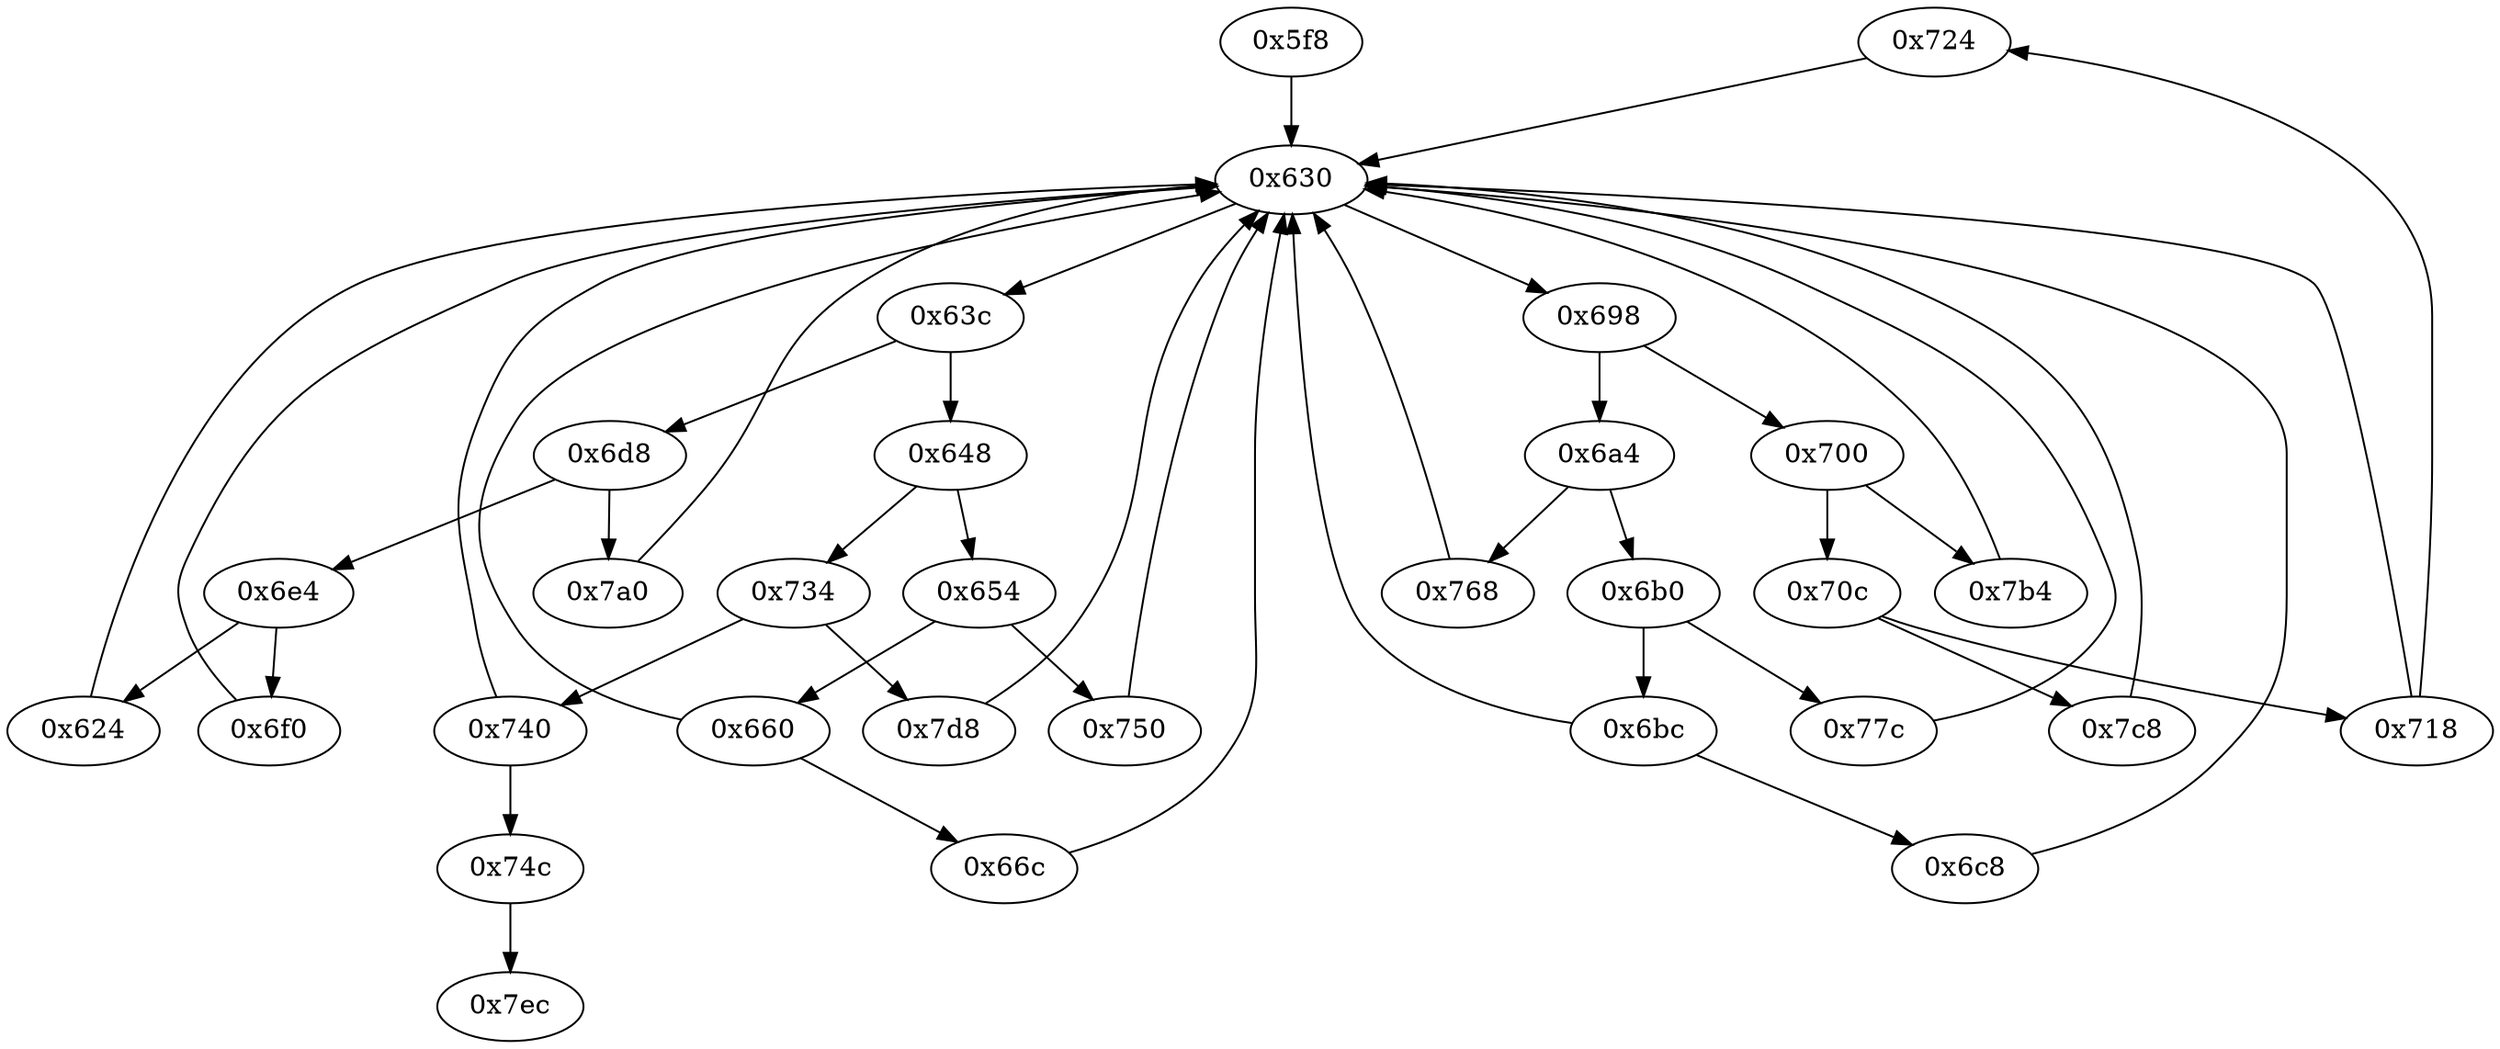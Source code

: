 strict digraph "" {
	"0x724"	 [opcode="[u'ldr', u'ldr', u'mov', u'b']"];
	"0x630"	 [opcode="[u'ldr', u'cmp', u'b']"];
	"0x724" -> "0x630";
	"0x63c"	 [opcode="[u'ldr', u'cmp', u'b']"];
	"0x6d8"	 [opcode="[u'ldr', u'cmp', u'b']"];
	"0x63c" -> "0x6d8";
	"0x648"	 [opcode="[u'ldr', u'cmp', u'b']"];
	"0x63c" -> "0x648";
	"0x6a4"	 [opcode="[u'ldr', u'cmp', u'b']"];
	"0x768"	 [opcode="[u'ldr', u'ldr', u'add', u'mov', u'b']"];
	"0x6a4" -> "0x768";
	"0x6b0"	 [opcode="[u'ldr', u'cmp', u'b']"];
	"0x6a4" -> "0x6b0";
	"0x7a0"	 [opcode="[u'ldr', u'ldr', u'str', u'ldr', u'b']"];
	"0x7a0" -> "0x630";
	"0x7c8"	 [opcode="[u'ldr', u'mov', u'mov', u'b']"];
	"0x7c8" -> "0x630";
	"0x6e4"	 [opcode="[u'ldr', u'cmp', u'b']"];
	"0x624"	 [opcode="[u'ldr', u'cmp', u'ldr']"];
	"0x6e4" -> "0x624";
	"0x6f0"	 [opcode="[u'ldr', u'ldr', u'mov', u'b']"];
	"0x6e4" -> "0x6f0";
	"0x740"	 [opcode="[u'ldr', u'cmp', u'b']"];
	"0x74c"	 [opcode="[u'b']"];
	"0x740" -> "0x74c";
	"0x740" -> "0x630";
	"0x6c8"	 [opcode="[u'ldr', u'str', u'ldr', u'b']"];
	"0x6c8" -> "0x630";
	"0x718"	 [opcode="[u'ldr', u'cmp', u'b']"];
	"0x718" -> "0x724";
	"0x718" -> "0x630";
	"0x734"	 [opcode="[u'ldr', u'cmp', u'b']"];
	"0x734" -> "0x740";
	"0x7d8"	 [opcode="[u'ldr', u'add', u'str', u'ldr', u'b']"];
	"0x734" -> "0x7d8";
	"0x654"	 [opcode="[u'ldr', u'cmp', u'b']"];
	"0x750"	 [opcode="[u'ldrb', u'ldr', u'add', u'str', u'ldr', u'b']"];
	"0x654" -> "0x750";
	"0x660"	 [opcode="[u'ldr', u'cmp', u'b']"];
	"0x654" -> "0x660";
	"0x7ec"	 [opcode="[u'mov', u'sub', u'pop']"];
	"0x74c" -> "0x7ec";
	"0x70c"	 [opcode="[u'ldr', u'cmp', u'b']"];
	"0x70c" -> "0x7c8";
	"0x70c" -> "0x718";
	"0x66c"	 [opcode="[u'str', u'str', u'ldr', u'ldrb', u'strb', u'ldr', u'ldr', u'ldrb', u'cmp', u'mov', u'b']"];
	"0x66c" -> "0x630";
	"0x750" -> "0x630";
	"0x6bc"	 [opcode="[u'ldr', u'cmp', u'b']"];
	"0x6bc" -> "0x6c8";
	"0x6bc" -> "0x630";
	"0x624" -> "0x630";
	"0x698"	 [opcode="[u'ldr', u'cmp', u'b']"];
	"0x698" -> "0x6a4";
	"0x700"	 [opcode="[u'ldr', u'cmp', u'b']"];
	"0x698" -> "0x700";
	"0x6f0" -> "0x630";
	"0x6d8" -> "0x7a0";
	"0x6d8" -> "0x6e4";
	"0x7b4"	 [opcode="[u'ldr', u'mov', u'bl', u'ldr', u'b']"];
	"0x7b4" -> "0x630";
	"0x660" -> "0x66c";
	"0x660" -> "0x630";
	"0x700" -> "0x70c";
	"0x700" -> "0x7b4";
	"0x7d8" -> "0x630";
	"0x648" -> "0x734";
	"0x648" -> "0x654";
	"0x77c"	 [opcode="[u'str', u'str', u'ldr', u'ldrb', u'ldr', u'ldr', u'cmp', u'mov', u'b']"];
	"0x77c" -> "0x630";
	"0x768" -> "0x630";
	"0x6b0" -> "0x6bc";
	"0x6b0" -> "0x77c";
	"0x630" -> "0x63c";
	"0x630" -> "0x698";
	"0x5f8"	 [opcode="[u'push', u'add', u'sub', u'add', u'ldr', u'str', u'ldr', u'ldr', u'ldr', u'add', u'b']"];
	"0x5f8" -> "0x630";
}
